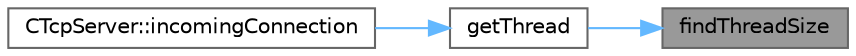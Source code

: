 digraph "findThreadSize"
{
 // LATEX_PDF_SIZE
  bgcolor="transparent";
  edge [fontname=Helvetica,fontsize=10,labelfontname=Helvetica,labelfontsize=10];
  node [fontname=Helvetica,fontsize=10,shape=box,height=0.2,width=0.4];
  rankdir="RL";
  Node1 [id="Node000001",label="findThreadSize",height=0.2,width=0.4,color="gray40", fillcolor="grey60", style="filled", fontcolor="black",tooltip=" "];
  Node1 -> Node2 [id="edge1_Node000001_Node000002",dir="back",color="steelblue1",style="solid",tooltip=" "];
  Node2 [id="Node000002",label="getThread",height=0.2,width=0.4,color="grey40", fillcolor="white", style="filled",URL="$class_thread_handle.html#a30a57a06887949e611bbeec4cb1e2fb7",tooltip=" "];
  Node2 -> Node3 [id="edge2_Node000002_Node000003",dir="back",color="steelblue1",style="solid",tooltip=" "];
  Node3 [id="Node000003",label="CTcpServer::incomingConnection",height=0.2,width=0.4,color="grey40", fillcolor="white", style="filled",URL="$class_c_tcp_server.html#ab9ffcc9ec3b3dea9a561f57814f24864",tooltip="覆盖已获取多线程"];
}
